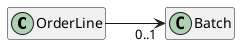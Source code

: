 @startuml ../images/orderline-relation
hide members
left to right direction

class OrderLine
class Batch

OrderLine --> "0..1" Batch

@enduml